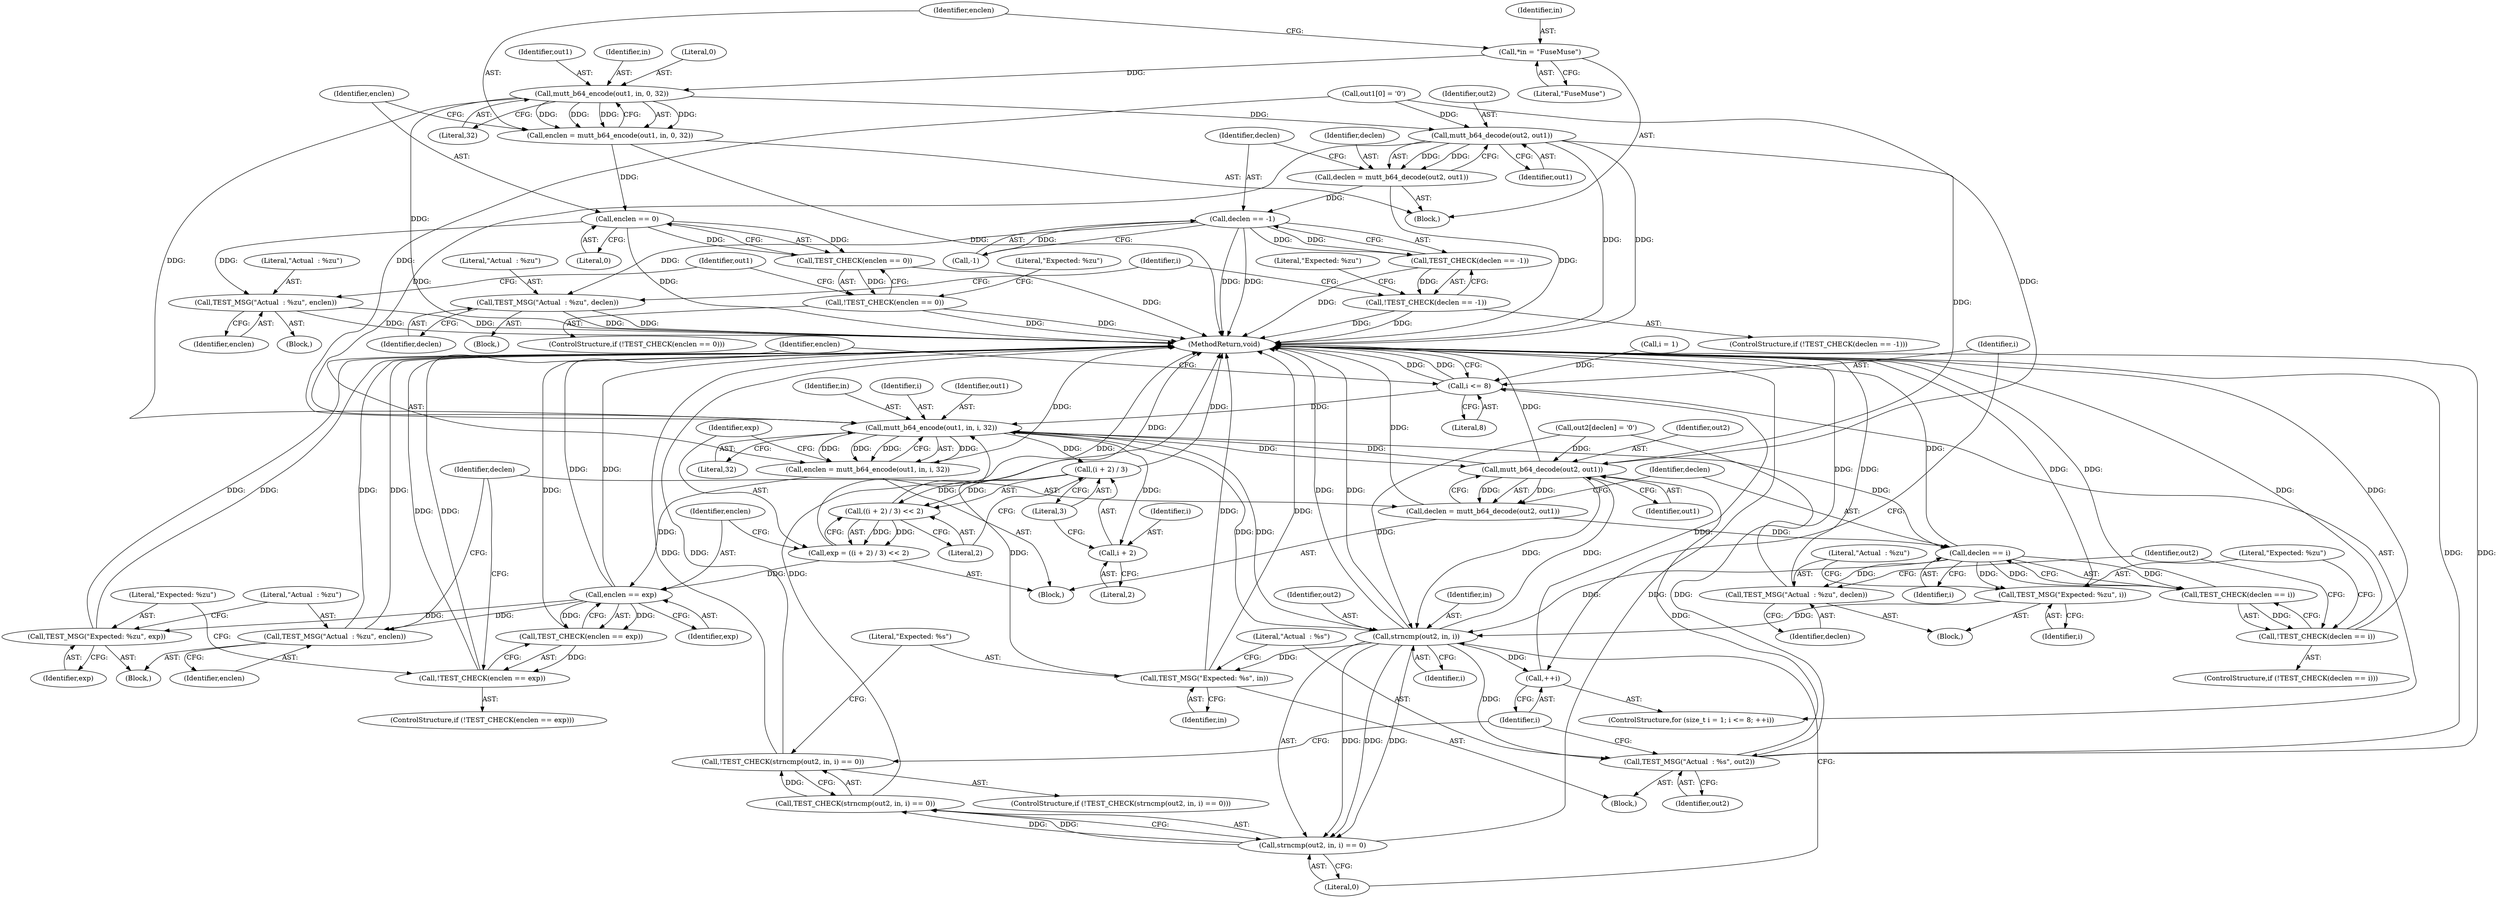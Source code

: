 digraph "1_neomutt_6f163e07ae68654d7ac5268cbb7565f6df79ad85_4@pointer" {
"1000116" [label="(Call,mutt_b64_encode(out1, in, 0, 32))"];
"1000107" [label="(Call,*in = \"FuseMuse\")"];
"1000114" [label="(Call,enclen = mutt_b64_encode(out1, in, 0, 32))"];
"1000124" [label="(Call,enclen == 0)"];
"1000123" [label="(Call,TEST_CHECK(enclen == 0))"];
"1000122" [label="(Call,!TEST_CHECK(enclen == 0))"];
"1000131" [label="(Call,TEST_MSG(\"Actual  : %zu\", enclen))"];
"1000141" [label="(Call,mutt_b64_decode(out2, out1))"];
"1000139" [label="(Call,declen = mutt_b64_decode(out2, out1))"];
"1000147" [label="(Call,declen == -1)"];
"1000146" [label="(Call,TEST_CHECK(declen == -1))"];
"1000145" [label="(Call,!TEST_CHECK(declen == -1))"];
"1000156" [label="(Call,TEST_MSG(\"Actual  : %zu\", declen))"];
"1000172" [label="(Call,mutt_b64_encode(out1, in, i, 32))"];
"1000170" [label="(Call,enclen = mutt_b64_encode(out1, in, i, 32))"];
"1000190" [label="(Call,enclen == exp)"];
"1000189" [label="(Call,TEST_CHECK(enclen == exp))"];
"1000188" [label="(Call,!TEST_CHECK(enclen == exp))"];
"1000194" [label="(Call,TEST_MSG(\"Expected: %zu\", exp))"];
"1000197" [label="(Call,TEST_MSG(\"Actual  : %zu\", enclen))"];
"1000181" [label="(Call,(i + 2) / 3)"];
"1000180" [label="(Call,((i + 2) / 3) << 2)"];
"1000178" [label="(Call,exp = ((i + 2) / 3) << 2)"];
"1000182" [label="(Call,i + 2)"];
"1000202" [label="(Call,mutt_b64_decode(out2, out1))"];
"1000200" [label="(Call,declen = mutt_b64_decode(out2, out1))"];
"1000208" [label="(Call,declen == i)"];
"1000207" [label="(Call,TEST_CHECK(declen == i))"];
"1000206" [label="(Call,!TEST_CHECK(declen == i))"];
"1000212" [label="(Call,TEST_MSG(\"Expected: %zu\", i))"];
"1000227" [label="(Call,strncmp(out2, in, i))"];
"1000167" [label="(Call,++i)"];
"1000164" [label="(Call,i <= 8)"];
"1000226" [label="(Call,strncmp(out2, in, i) == 0)"];
"1000225" [label="(Call,TEST_CHECK(strncmp(out2, in, i) == 0))"];
"1000224" [label="(Call,!TEST_CHECK(strncmp(out2, in, i) == 0))"];
"1000233" [label="(Call,TEST_MSG(\"Expected: %s\", in))"];
"1000236" [label="(Call,TEST_MSG(\"Actual  : %s\", out2))"];
"1000215" [label="(Call,TEST_MSG(\"Actual  : %zu\", declen))"];
"1000227" [label="(Call,strncmp(out2, in, i))"];
"1000133" [label="(Identifier,enclen)"];
"1000204" [label="(Identifier,out1)"];
"1000224" [label="(Call,!TEST_CHECK(strncmp(out2, in, i) == 0))"];
"1000124" [label="(Call,enclen == 0)"];
"1000226" [label="(Call,strncmp(out2, in, i) == 0)"];
"1000134" [label="(Call,out1[0] = '\0')"];
"1000118" [label="(Identifier,in)"];
"1000203" [label="(Identifier,out2)"];
"1000166" [label="(Literal,8)"];
"1000187" [label="(ControlStructure,if (!TEST_CHECK(enclen == exp)))"];
"1000129" [label="(Literal,\"Expected: %zu\")"];
"1000127" [label="(Block,)"];
"1000183" [label="(Identifier,i)"];
"1000201" [label="(Identifier,declen)"];
"1000213" [label="(Literal,\"Expected: %zu\")"];
"1000233" [label="(Call,TEST_MSG(\"Expected: %s\", in))"];
"1000139" [label="(Call,declen = mutt_b64_decode(out2, out1))"];
"1000175" [label="(Identifier,i)"];
"1000180" [label="(Call,((i + 2) / 3) << 2)"];
"1000109" [label="(Literal,\"FuseMuse\")"];
"1000132" [label="(Literal,\"Actual  : %zu\")"];
"1000225" [label="(Call,TEST_CHECK(strncmp(out2, in, i) == 0))"];
"1000188" [label="(Call,!TEST_CHECK(enclen == exp))"];
"1000172" [label="(Call,mutt_b64_encode(out1, in, i, 32))"];
"1000179" [label="(Identifier,exp)"];
"1000181" [label="(Call,(i + 2) / 3)"];
"1000131" [label="(Call,TEST_MSG(\"Actual  : %zu\", enclen))"];
"1000185" [label="(Literal,3)"];
"1000199" [label="(Identifier,enclen)"];
"1000165" [label="(Identifier,i)"];
"1000209" [label="(Identifier,declen)"];
"1000116" [label="(Call,mutt_b64_encode(out1, in, 0, 32))"];
"1000173" [label="(Identifier,out1)"];
"1000194" [label="(Call,TEST_MSG(\"Expected: %zu\", exp))"];
"1000168" [label="(Identifier,i)"];
"1000123" [label="(Call,TEST_CHECK(enclen == 0))"];
"1000115" [label="(Identifier,enclen)"];
"1000212" [label="(Call,TEST_MSG(\"Expected: %zu\", i))"];
"1000119" [label="(Literal,0)"];
"1000230" [label="(Identifier,i)"];
"1000159" [label="(ControlStructure,for (size_t i = 1; i <= 8; ++i))"];
"1000198" [label="(Literal,\"Actual  : %zu\")"];
"1000191" [label="(Identifier,enclen)"];
"1000120" [label="(Literal,32)"];
"1000105" [label="(Block,)"];
"1000140" [label="(Identifier,declen)"];
"1000162" [label="(Identifier,i)"];
"1000217" [label="(Identifier,declen)"];
"1000157" [label="(Literal,\"Actual  : %zu\")"];
"1000144" [label="(ControlStructure,if (!TEST_CHECK(declen == -1)))"];
"1000229" [label="(Identifier,in)"];
"1000117" [label="(Identifier,out1)"];
"1000189" [label="(Call,TEST_CHECK(enclen == exp))"];
"1000107" [label="(Call,*in = \"FuseMuse\")"];
"1000235" [label="(Identifier,in)"];
"1000148" [label="(Identifier,declen)"];
"1000228" [label="(Identifier,out2)"];
"1000153" [label="(Literal,\"Expected: %zu\")"];
"1000232" [label="(Block,)"];
"1000216" [label="(Literal,\"Actual  : %zu\")"];
"1000151" [label="(Block,)"];
"1000169" [label="(Block,)"];
"1000143" [label="(Identifier,out1)"];
"1000190" [label="(Call,enclen == exp)"];
"1000161" [label="(Call,i = 1)"];
"1000114" [label="(Call,enclen = mutt_b64_encode(out1, in, 0, 32))"];
"1000141" [label="(Call,mutt_b64_decode(out2, out1))"];
"1000200" [label="(Call,declen = mutt_b64_decode(out2, out1))"];
"1000186" [label="(Literal,2)"];
"1000184" [label="(Literal,2)"];
"1000195" [label="(Literal,\"Expected: %zu\")"];
"1000142" [label="(Identifier,out2)"];
"1000211" [label="(Block,)"];
"1000234" [label="(Literal,\"Expected: %s\")"];
"1000108" [label="(Identifier,in)"];
"1000197" [label="(Call,TEST_MSG(\"Actual  : %zu\", enclen))"];
"1000126" [label="(Literal,0)"];
"1000176" [label="(Literal,32)"];
"1000170" [label="(Call,enclen = mutt_b64_encode(out1, in, i, 32))"];
"1000146" [label="(Call,TEST_CHECK(declen == -1))"];
"1000121" [label="(ControlStructure,if (!TEST_CHECK(enclen == 0)))"];
"1000158" [label="(Identifier,declen)"];
"1000196" [label="(Identifier,exp)"];
"1000149" [label="(Call,-1)"];
"1000238" [label="(Identifier,out2)"];
"1000223" [label="(ControlStructure,if (!TEST_CHECK(strncmp(out2, in, i) == 0)))"];
"1000122" [label="(Call,!TEST_CHECK(enclen == 0))"];
"1000147" [label="(Call,declen == -1)"];
"1000193" [label="(Block,)"];
"1000207" [label="(Call,TEST_CHECK(declen == i))"];
"1000192" [label="(Identifier,exp)"];
"1000239" [label="(MethodReturn,void)"];
"1000156" [label="(Call,TEST_MSG(\"Actual  : %zu\", declen))"];
"1000220" [label="(Identifier,out2)"];
"1000218" [label="(Call,out2[declen] = '\0')"];
"1000210" [label="(Identifier,i)"];
"1000125" [label="(Identifier,enclen)"];
"1000164" [label="(Call,i <= 8)"];
"1000174" [label="(Identifier,in)"];
"1000182" [label="(Call,i + 2)"];
"1000145" [label="(Call,!TEST_CHECK(declen == -1))"];
"1000171" [label="(Identifier,enclen)"];
"1000214" [label="(Identifier,i)"];
"1000178" [label="(Call,exp = ((i + 2) / 3) << 2)"];
"1000205" [label="(ControlStructure,if (!TEST_CHECK(declen == i)))"];
"1000236" [label="(Call,TEST_MSG(\"Actual  : %s\", out2))"];
"1000231" [label="(Literal,0)"];
"1000215" [label="(Call,TEST_MSG(\"Actual  : %zu\", declen))"];
"1000237" [label="(Literal,\"Actual  : %s\")"];
"1000206" [label="(Call,!TEST_CHECK(declen == i))"];
"1000208" [label="(Call,declen == i)"];
"1000202" [label="(Call,mutt_b64_decode(out2, out1))"];
"1000167" [label="(Call,++i)"];
"1000136" [label="(Identifier,out1)"];
"1000116" -> "1000114"  [label="AST: "];
"1000116" -> "1000120"  [label="CFG: "];
"1000117" -> "1000116"  [label="AST: "];
"1000118" -> "1000116"  [label="AST: "];
"1000119" -> "1000116"  [label="AST: "];
"1000120" -> "1000116"  [label="AST: "];
"1000114" -> "1000116"  [label="CFG: "];
"1000116" -> "1000239"  [label="DDG: "];
"1000116" -> "1000114"  [label="DDG: "];
"1000116" -> "1000114"  [label="DDG: "];
"1000116" -> "1000114"  [label="DDG: "];
"1000116" -> "1000114"  [label="DDG: "];
"1000107" -> "1000116"  [label="DDG: "];
"1000116" -> "1000141"  [label="DDG: "];
"1000116" -> "1000172"  [label="DDG: "];
"1000107" -> "1000105"  [label="AST: "];
"1000107" -> "1000109"  [label="CFG: "];
"1000108" -> "1000107"  [label="AST: "];
"1000109" -> "1000107"  [label="AST: "];
"1000115" -> "1000107"  [label="CFG: "];
"1000114" -> "1000105"  [label="AST: "];
"1000115" -> "1000114"  [label="AST: "];
"1000125" -> "1000114"  [label="CFG: "];
"1000114" -> "1000239"  [label="DDG: "];
"1000114" -> "1000124"  [label="DDG: "];
"1000124" -> "1000123"  [label="AST: "];
"1000124" -> "1000126"  [label="CFG: "];
"1000125" -> "1000124"  [label="AST: "];
"1000126" -> "1000124"  [label="AST: "];
"1000123" -> "1000124"  [label="CFG: "];
"1000124" -> "1000239"  [label="DDG: "];
"1000124" -> "1000123"  [label="DDG: "];
"1000124" -> "1000123"  [label="DDG: "];
"1000124" -> "1000131"  [label="DDG: "];
"1000123" -> "1000122"  [label="AST: "];
"1000122" -> "1000123"  [label="CFG: "];
"1000123" -> "1000239"  [label="DDG: "];
"1000123" -> "1000122"  [label="DDG: "];
"1000122" -> "1000121"  [label="AST: "];
"1000129" -> "1000122"  [label="CFG: "];
"1000136" -> "1000122"  [label="CFG: "];
"1000122" -> "1000239"  [label="DDG: "];
"1000122" -> "1000239"  [label="DDG: "];
"1000131" -> "1000127"  [label="AST: "];
"1000131" -> "1000133"  [label="CFG: "];
"1000132" -> "1000131"  [label="AST: "];
"1000133" -> "1000131"  [label="AST: "];
"1000136" -> "1000131"  [label="CFG: "];
"1000131" -> "1000239"  [label="DDG: "];
"1000131" -> "1000239"  [label="DDG: "];
"1000141" -> "1000139"  [label="AST: "];
"1000141" -> "1000143"  [label="CFG: "];
"1000142" -> "1000141"  [label="AST: "];
"1000143" -> "1000141"  [label="AST: "];
"1000139" -> "1000141"  [label="CFG: "];
"1000141" -> "1000239"  [label="DDG: "];
"1000141" -> "1000239"  [label="DDG: "];
"1000141" -> "1000139"  [label="DDG: "];
"1000141" -> "1000139"  [label="DDG: "];
"1000134" -> "1000141"  [label="DDG: "];
"1000141" -> "1000172"  [label="DDG: "];
"1000141" -> "1000202"  [label="DDG: "];
"1000139" -> "1000105"  [label="AST: "];
"1000140" -> "1000139"  [label="AST: "];
"1000148" -> "1000139"  [label="CFG: "];
"1000139" -> "1000239"  [label="DDG: "];
"1000139" -> "1000147"  [label="DDG: "];
"1000147" -> "1000146"  [label="AST: "];
"1000147" -> "1000149"  [label="CFG: "];
"1000148" -> "1000147"  [label="AST: "];
"1000149" -> "1000147"  [label="AST: "];
"1000146" -> "1000147"  [label="CFG: "];
"1000147" -> "1000239"  [label="DDG: "];
"1000147" -> "1000239"  [label="DDG: "];
"1000147" -> "1000146"  [label="DDG: "];
"1000147" -> "1000146"  [label="DDG: "];
"1000149" -> "1000147"  [label="DDG: "];
"1000147" -> "1000156"  [label="DDG: "];
"1000146" -> "1000145"  [label="AST: "];
"1000145" -> "1000146"  [label="CFG: "];
"1000146" -> "1000239"  [label="DDG: "];
"1000146" -> "1000145"  [label="DDG: "];
"1000145" -> "1000144"  [label="AST: "];
"1000153" -> "1000145"  [label="CFG: "];
"1000162" -> "1000145"  [label="CFG: "];
"1000145" -> "1000239"  [label="DDG: "];
"1000145" -> "1000239"  [label="DDG: "];
"1000156" -> "1000151"  [label="AST: "];
"1000156" -> "1000158"  [label="CFG: "];
"1000157" -> "1000156"  [label="AST: "];
"1000158" -> "1000156"  [label="AST: "];
"1000162" -> "1000156"  [label="CFG: "];
"1000156" -> "1000239"  [label="DDG: "];
"1000156" -> "1000239"  [label="DDG: "];
"1000172" -> "1000170"  [label="AST: "];
"1000172" -> "1000176"  [label="CFG: "];
"1000173" -> "1000172"  [label="AST: "];
"1000174" -> "1000172"  [label="AST: "];
"1000175" -> "1000172"  [label="AST: "];
"1000176" -> "1000172"  [label="AST: "];
"1000170" -> "1000172"  [label="CFG: "];
"1000172" -> "1000170"  [label="DDG: "];
"1000172" -> "1000170"  [label="DDG: "];
"1000172" -> "1000170"  [label="DDG: "];
"1000172" -> "1000170"  [label="DDG: "];
"1000134" -> "1000172"  [label="DDG: "];
"1000202" -> "1000172"  [label="DDG: "];
"1000233" -> "1000172"  [label="DDG: "];
"1000227" -> "1000172"  [label="DDG: "];
"1000164" -> "1000172"  [label="DDG: "];
"1000172" -> "1000181"  [label="DDG: "];
"1000172" -> "1000182"  [label="DDG: "];
"1000172" -> "1000202"  [label="DDG: "];
"1000172" -> "1000208"  [label="DDG: "];
"1000172" -> "1000227"  [label="DDG: "];
"1000170" -> "1000169"  [label="AST: "];
"1000171" -> "1000170"  [label="AST: "];
"1000179" -> "1000170"  [label="CFG: "];
"1000170" -> "1000239"  [label="DDG: "];
"1000170" -> "1000190"  [label="DDG: "];
"1000190" -> "1000189"  [label="AST: "];
"1000190" -> "1000192"  [label="CFG: "];
"1000191" -> "1000190"  [label="AST: "];
"1000192" -> "1000190"  [label="AST: "];
"1000189" -> "1000190"  [label="CFG: "];
"1000190" -> "1000239"  [label="DDG: "];
"1000190" -> "1000239"  [label="DDG: "];
"1000190" -> "1000189"  [label="DDG: "];
"1000190" -> "1000189"  [label="DDG: "];
"1000178" -> "1000190"  [label="DDG: "];
"1000190" -> "1000194"  [label="DDG: "];
"1000190" -> "1000197"  [label="DDG: "];
"1000189" -> "1000188"  [label="AST: "];
"1000188" -> "1000189"  [label="CFG: "];
"1000189" -> "1000239"  [label="DDG: "];
"1000189" -> "1000188"  [label="DDG: "];
"1000188" -> "1000187"  [label="AST: "];
"1000195" -> "1000188"  [label="CFG: "];
"1000201" -> "1000188"  [label="CFG: "];
"1000188" -> "1000239"  [label="DDG: "];
"1000188" -> "1000239"  [label="DDG: "];
"1000194" -> "1000193"  [label="AST: "];
"1000194" -> "1000196"  [label="CFG: "];
"1000195" -> "1000194"  [label="AST: "];
"1000196" -> "1000194"  [label="AST: "];
"1000198" -> "1000194"  [label="CFG: "];
"1000194" -> "1000239"  [label="DDG: "];
"1000194" -> "1000239"  [label="DDG: "];
"1000197" -> "1000193"  [label="AST: "];
"1000197" -> "1000199"  [label="CFG: "];
"1000198" -> "1000197"  [label="AST: "];
"1000199" -> "1000197"  [label="AST: "];
"1000201" -> "1000197"  [label="CFG: "];
"1000197" -> "1000239"  [label="DDG: "];
"1000197" -> "1000239"  [label="DDG: "];
"1000181" -> "1000180"  [label="AST: "];
"1000181" -> "1000185"  [label="CFG: "];
"1000182" -> "1000181"  [label="AST: "];
"1000185" -> "1000181"  [label="AST: "];
"1000186" -> "1000181"  [label="CFG: "];
"1000181" -> "1000239"  [label="DDG: "];
"1000181" -> "1000180"  [label="DDG: "];
"1000181" -> "1000180"  [label="DDG: "];
"1000180" -> "1000178"  [label="AST: "];
"1000180" -> "1000186"  [label="CFG: "];
"1000186" -> "1000180"  [label="AST: "];
"1000178" -> "1000180"  [label="CFG: "];
"1000180" -> "1000239"  [label="DDG: "];
"1000180" -> "1000178"  [label="DDG: "];
"1000180" -> "1000178"  [label="DDG: "];
"1000178" -> "1000169"  [label="AST: "];
"1000179" -> "1000178"  [label="AST: "];
"1000191" -> "1000178"  [label="CFG: "];
"1000178" -> "1000239"  [label="DDG: "];
"1000182" -> "1000184"  [label="CFG: "];
"1000183" -> "1000182"  [label="AST: "];
"1000184" -> "1000182"  [label="AST: "];
"1000185" -> "1000182"  [label="CFG: "];
"1000202" -> "1000200"  [label="AST: "];
"1000202" -> "1000204"  [label="CFG: "];
"1000203" -> "1000202"  [label="AST: "];
"1000204" -> "1000202"  [label="AST: "];
"1000200" -> "1000202"  [label="CFG: "];
"1000202" -> "1000239"  [label="DDG: "];
"1000202" -> "1000200"  [label="DDG: "];
"1000202" -> "1000200"  [label="DDG: "];
"1000218" -> "1000202"  [label="DDG: "];
"1000236" -> "1000202"  [label="DDG: "];
"1000227" -> "1000202"  [label="DDG: "];
"1000134" -> "1000202"  [label="DDG: "];
"1000202" -> "1000227"  [label="DDG: "];
"1000200" -> "1000169"  [label="AST: "];
"1000201" -> "1000200"  [label="AST: "];
"1000209" -> "1000200"  [label="CFG: "];
"1000200" -> "1000239"  [label="DDG: "];
"1000200" -> "1000208"  [label="DDG: "];
"1000208" -> "1000207"  [label="AST: "];
"1000208" -> "1000210"  [label="CFG: "];
"1000209" -> "1000208"  [label="AST: "];
"1000210" -> "1000208"  [label="AST: "];
"1000207" -> "1000208"  [label="CFG: "];
"1000208" -> "1000239"  [label="DDG: "];
"1000208" -> "1000207"  [label="DDG: "];
"1000208" -> "1000207"  [label="DDG: "];
"1000208" -> "1000212"  [label="DDG: "];
"1000208" -> "1000215"  [label="DDG: "];
"1000208" -> "1000227"  [label="DDG: "];
"1000207" -> "1000206"  [label="AST: "];
"1000206" -> "1000207"  [label="CFG: "];
"1000207" -> "1000239"  [label="DDG: "];
"1000207" -> "1000206"  [label="DDG: "];
"1000206" -> "1000205"  [label="AST: "];
"1000213" -> "1000206"  [label="CFG: "];
"1000220" -> "1000206"  [label="CFG: "];
"1000206" -> "1000239"  [label="DDG: "];
"1000206" -> "1000239"  [label="DDG: "];
"1000212" -> "1000211"  [label="AST: "];
"1000212" -> "1000214"  [label="CFG: "];
"1000213" -> "1000212"  [label="AST: "];
"1000214" -> "1000212"  [label="AST: "];
"1000216" -> "1000212"  [label="CFG: "];
"1000212" -> "1000239"  [label="DDG: "];
"1000212" -> "1000227"  [label="DDG: "];
"1000227" -> "1000226"  [label="AST: "];
"1000227" -> "1000230"  [label="CFG: "];
"1000228" -> "1000227"  [label="AST: "];
"1000229" -> "1000227"  [label="AST: "];
"1000230" -> "1000227"  [label="AST: "];
"1000231" -> "1000227"  [label="CFG: "];
"1000227" -> "1000239"  [label="DDG: "];
"1000227" -> "1000239"  [label="DDG: "];
"1000227" -> "1000167"  [label="DDG: "];
"1000227" -> "1000226"  [label="DDG: "];
"1000227" -> "1000226"  [label="DDG: "];
"1000227" -> "1000226"  [label="DDG: "];
"1000218" -> "1000227"  [label="DDG: "];
"1000227" -> "1000233"  [label="DDG: "];
"1000227" -> "1000236"  [label="DDG: "];
"1000167" -> "1000159"  [label="AST: "];
"1000167" -> "1000168"  [label="CFG: "];
"1000168" -> "1000167"  [label="AST: "];
"1000165" -> "1000167"  [label="CFG: "];
"1000167" -> "1000164"  [label="DDG: "];
"1000164" -> "1000159"  [label="AST: "];
"1000164" -> "1000166"  [label="CFG: "];
"1000165" -> "1000164"  [label="AST: "];
"1000166" -> "1000164"  [label="AST: "];
"1000171" -> "1000164"  [label="CFG: "];
"1000239" -> "1000164"  [label="CFG: "];
"1000164" -> "1000239"  [label="DDG: "];
"1000164" -> "1000239"  [label="DDG: "];
"1000161" -> "1000164"  [label="DDG: "];
"1000226" -> "1000225"  [label="AST: "];
"1000226" -> "1000231"  [label="CFG: "];
"1000231" -> "1000226"  [label="AST: "];
"1000225" -> "1000226"  [label="CFG: "];
"1000226" -> "1000239"  [label="DDG: "];
"1000226" -> "1000225"  [label="DDG: "];
"1000226" -> "1000225"  [label="DDG: "];
"1000225" -> "1000224"  [label="AST: "];
"1000224" -> "1000225"  [label="CFG: "];
"1000225" -> "1000239"  [label="DDG: "];
"1000225" -> "1000224"  [label="DDG: "];
"1000224" -> "1000223"  [label="AST: "];
"1000234" -> "1000224"  [label="CFG: "];
"1000168" -> "1000224"  [label="CFG: "];
"1000224" -> "1000239"  [label="DDG: "];
"1000224" -> "1000239"  [label="DDG: "];
"1000233" -> "1000232"  [label="AST: "];
"1000233" -> "1000235"  [label="CFG: "];
"1000234" -> "1000233"  [label="AST: "];
"1000235" -> "1000233"  [label="AST: "];
"1000237" -> "1000233"  [label="CFG: "];
"1000233" -> "1000239"  [label="DDG: "];
"1000233" -> "1000239"  [label="DDG: "];
"1000236" -> "1000232"  [label="AST: "];
"1000236" -> "1000238"  [label="CFG: "];
"1000237" -> "1000236"  [label="AST: "];
"1000238" -> "1000236"  [label="AST: "];
"1000168" -> "1000236"  [label="CFG: "];
"1000236" -> "1000239"  [label="DDG: "];
"1000236" -> "1000239"  [label="DDG: "];
"1000218" -> "1000236"  [label="DDG: "];
"1000215" -> "1000211"  [label="AST: "];
"1000215" -> "1000217"  [label="CFG: "];
"1000216" -> "1000215"  [label="AST: "];
"1000217" -> "1000215"  [label="AST: "];
"1000220" -> "1000215"  [label="CFG: "];
"1000215" -> "1000239"  [label="DDG: "];
"1000215" -> "1000239"  [label="DDG: "];
}
